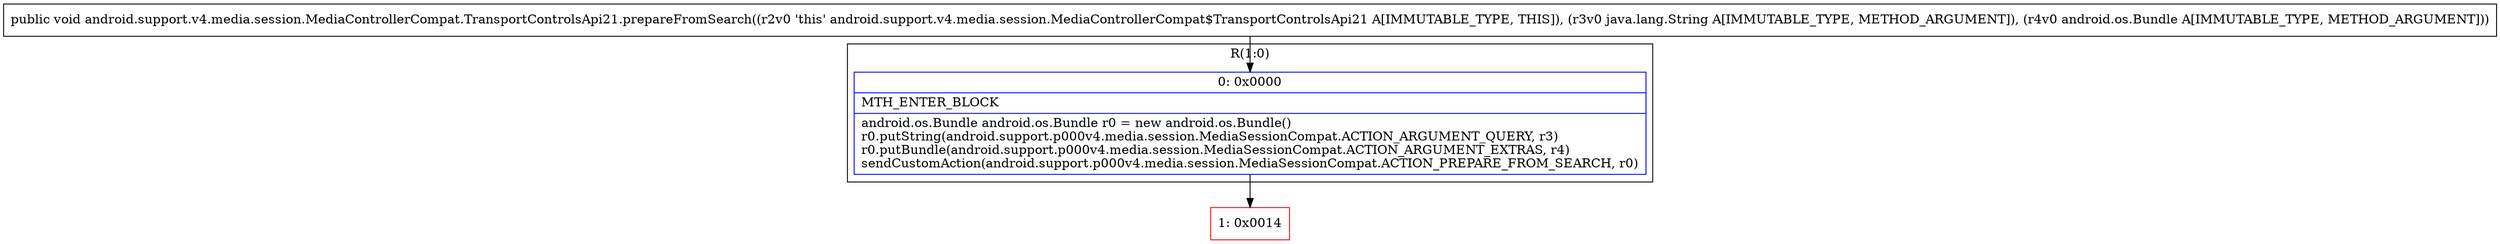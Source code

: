 digraph "CFG forandroid.support.v4.media.session.MediaControllerCompat.TransportControlsApi21.prepareFromSearch(Ljava\/lang\/String;Landroid\/os\/Bundle;)V" {
subgraph cluster_Region_1068787532 {
label = "R(1:0)";
node [shape=record,color=blue];
Node_0 [shape=record,label="{0\:\ 0x0000|MTH_ENTER_BLOCK\l|android.os.Bundle android.os.Bundle r0 = new android.os.Bundle()\lr0.putString(android.support.p000v4.media.session.MediaSessionCompat.ACTION_ARGUMENT_QUERY, r3)\lr0.putBundle(android.support.p000v4.media.session.MediaSessionCompat.ACTION_ARGUMENT_EXTRAS, r4)\lsendCustomAction(android.support.p000v4.media.session.MediaSessionCompat.ACTION_PREPARE_FROM_SEARCH, r0)\l}"];
}
Node_1 [shape=record,color=red,label="{1\:\ 0x0014}"];
MethodNode[shape=record,label="{public void android.support.v4.media.session.MediaControllerCompat.TransportControlsApi21.prepareFromSearch((r2v0 'this' android.support.v4.media.session.MediaControllerCompat$TransportControlsApi21 A[IMMUTABLE_TYPE, THIS]), (r3v0 java.lang.String A[IMMUTABLE_TYPE, METHOD_ARGUMENT]), (r4v0 android.os.Bundle A[IMMUTABLE_TYPE, METHOD_ARGUMENT])) }"];
MethodNode -> Node_0;
Node_0 -> Node_1;
}

